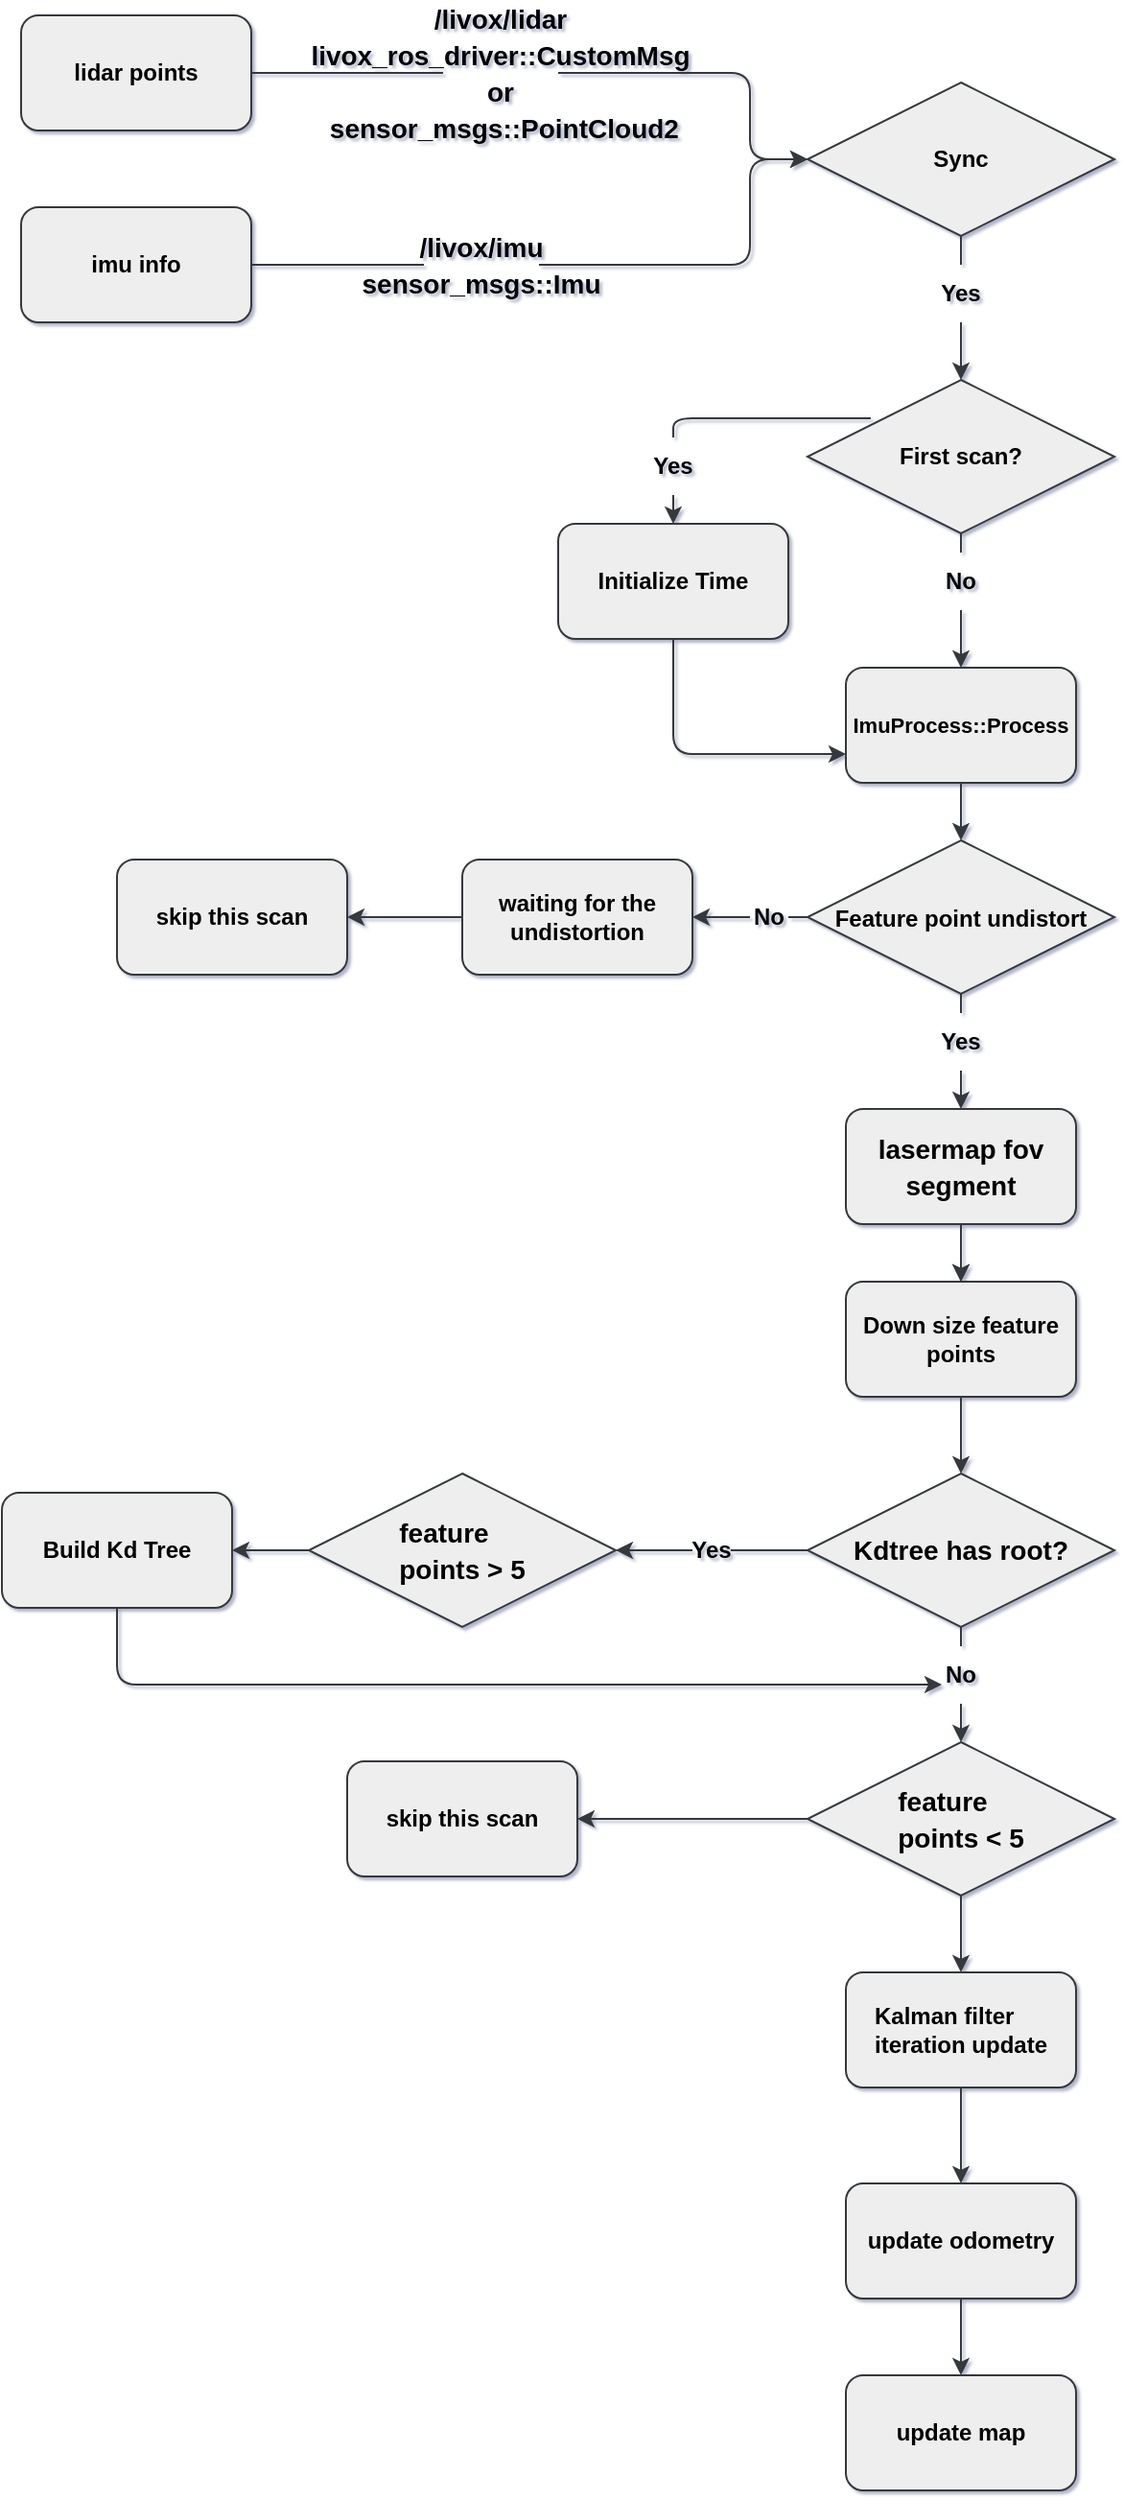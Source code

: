 <mxfile>
    <diagram id="EQDC9SN_mhumEpAl5eWC" name="Page-1">
        <mxGraphModel dx="443" dy="540" grid="0" gridSize="14" guides="1" tooltips="1" connect="1" arrows="1" fold="1" page="1" pageScale="1" pageWidth="1169" pageHeight="1654" background="#ffffff" math="0" shadow="1">
            <root>
                <mxCell id="0"/>
                <mxCell id="1" parent="0"/>
                <mxCell id="2" value="lidar points" style="rounded=1;whiteSpace=wrap;html=1;fillColor=#eeeeee;strokeColor=#36393d;fontFamily=Helvetica;labelBackgroundColor=none;fontColor=#000000;fontStyle=1;" parent="1" vertex="1">
                    <mxGeometry x="80" y="250" width="120" height="60" as="geometry"/>
                </mxCell>
                <mxCell id="3" value="imu info" style="rounded=1;whiteSpace=wrap;html=1;fillColor=#eeeeee;strokeColor=#36393d;fontFamily=Helvetica;labelBackgroundColor=none;fontColor=#000000;fontStyle=1;" parent="1" vertex="1">
                    <mxGeometry x="80" y="350" width="120" height="60" as="geometry"/>
                </mxCell>
                <mxCell id="4" value="Sync" style="rhombus;whiteSpace=wrap;html=1;fillColor=#eeeeee;strokeColor=#36393d;fontFamily=Helvetica;labelBackgroundColor=none;fontColor=#000000;fontStyle=1;" parent="1" vertex="1">
                    <mxGeometry x="490" y="285" width="160" height="80" as="geometry"/>
                </mxCell>
                <mxCell id="5" value="" style="endArrow=classic;html=1;entryX=0;entryY=0.5;entryDx=0;entryDy=0;exitX=1;exitY=0.5;exitDx=0;exitDy=0;startArrow=none;edgeStyle=orthogonalEdgeStyle;fillColor=#eeeeee;strokeColor=#36393d;fontFamily=Helvetica;fontColor=#000000;labelBackgroundColor=none;fontStyle=1;" parent="1" source="7" target="4" edge="1">
                    <mxGeometry width="50" height="50" relative="1" as="geometry">
                        <mxPoint x="220" y="290" as="sourcePoint"/>
                        <mxPoint x="270" y="240" as="targetPoint"/>
                        <Array as="points">
                            <mxPoint x="460" y="280"/>
                            <mxPoint x="460" y="325"/>
                        </Array>
                    </mxGeometry>
                </mxCell>
                <mxCell id="6" value="" style="endArrow=none;html=1;entryX=0;entryY=0.5;entryDx=0;entryDy=0;exitX=1;exitY=0.5;exitDx=0;exitDy=0;fillColor=#eeeeee;strokeColor=#36393d;fontFamily=Helvetica;fontColor=#000000;labelBackgroundColor=none;fontStyle=1;" parent="1" source="2" target="7" edge="1">
                    <mxGeometry width="50" height="50" relative="1" as="geometry">
                        <mxPoint x="230" y="280" as="sourcePoint"/>
                        <mxPoint x="320" y="280" as="targetPoint"/>
                    </mxGeometry>
                </mxCell>
                <mxCell id="7" value="&lt;div style=&quot;font-size: 14px; line-height: 19px;&quot;&gt;&lt;span style=&quot;&quot;&gt;/livox/lidar&lt;/span&gt;&lt;/div&gt;&lt;div style=&quot;font-size: 14px; line-height: 19px;&quot;&gt;&lt;div style=&quot;line-height: 19px;&quot;&gt;&lt;span style=&quot;&quot;&gt;livox_ros_driver&lt;/span&gt;::&lt;span style=&quot;&quot;&gt;CustomMsg&lt;/span&gt;&lt;/div&gt;&lt;div style=&quot;line-height: 19px;&quot;&gt;&lt;div style=&quot;line-height: 19px;&quot;&gt;&lt;span style=&quot;&quot;&gt;or&lt;/span&gt;&lt;/div&gt;&lt;div style=&quot;line-height: 19px;&quot;&gt;&lt;span style=&quot;&quot;&gt;&amp;nbsp;sensor_msgs&lt;/span&gt;::&lt;span style=&quot;&quot;&gt;PointCloud2&lt;/span&gt;&lt;/div&gt;&lt;/div&gt;&lt;/div&gt;" style="text;html=1;strokeColor=none;fillColor=none;align=center;verticalAlign=middle;whiteSpace=wrap;rounded=0;fontFamily=Helvetica;labelBackgroundColor=none;fontColor=#000000;fontStyle=1;" parent="1" vertex="1">
                    <mxGeometry x="300" y="265" width="60" height="30" as="geometry"/>
                </mxCell>
                <mxCell id="9" value="" style="endArrow=classic;html=1;startArrow=none;edgeStyle=orthogonalEdgeStyle;entryX=0;entryY=0.5;entryDx=0;entryDy=0;fillColor=#eeeeee;strokeColor=#36393d;fontFamily=Helvetica;fontColor=#000000;labelBackgroundColor=none;fontStyle=1;" parent="1" source="8" target="4" edge="1">
                    <mxGeometry width="50" height="50" relative="1" as="geometry">
                        <mxPoint x="200" y="380" as="sourcePoint"/>
                        <mxPoint x="480" y="330" as="targetPoint"/>
                        <Array as="points">
                            <mxPoint x="460" y="380"/>
                            <mxPoint x="460" y="325"/>
                        </Array>
                    </mxGeometry>
                </mxCell>
                <mxCell id="10" value="" style="endArrow=none;html=1;fillColor=#eeeeee;strokeColor=#36393d;fontFamily=Helvetica;fontColor=#000000;labelBackgroundColor=none;fontStyle=1;" parent="1" target="8" edge="1">
                    <mxGeometry width="50" height="50" relative="1" as="geometry">
                        <mxPoint x="200" y="380" as="sourcePoint"/>
                        <mxPoint x="420" y="380" as="targetPoint"/>
                    </mxGeometry>
                </mxCell>
                <mxCell id="8" value="&lt;div style=&quot;font-size: 14px; line-height: 19px;&quot;&gt;&lt;div style=&quot;line-height: 19px;&quot;&gt;&lt;span style=&quot;&quot;&gt;/livox/imu&lt;/span&gt;&lt;/div&gt;&lt;/div&gt;&lt;div style=&quot;font-size: 14px; line-height: 19px;&quot;&gt;&lt;div style=&quot;line-height: 19px;&quot;&gt;&lt;div style=&quot;line-height: 19px;&quot;&gt;&lt;span style=&quot;&quot;&gt;sensor_msgs&lt;/span&gt;::&lt;span style=&quot;&quot;&gt;Imu&lt;/span&gt;&lt;/div&gt;&lt;/div&gt;&lt;/div&gt;" style="text;html=1;strokeColor=none;fillColor=none;align=center;verticalAlign=middle;whiteSpace=wrap;rounded=0;fontFamily=Helvetica;labelBackgroundColor=none;fontColor=#000000;fontStyle=1;" parent="1" vertex="1">
                    <mxGeometry x="290" y="365" width="60" height="30" as="geometry"/>
                </mxCell>
                <mxCell id="12" value="" style="endArrow=classic;html=1;exitX=0.5;exitY=1;exitDx=0;exitDy=0;entryX=0.5;entryY=0;entryDx=0;entryDy=0;startArrow=none;fillColor=#eeeeee;strokeColor=#36393d;fontFamily=Helvetica;fontColor=#000000;labelBackgroundColor=none;fontStyle=1;" parent="1" source="14" target="16" edge="1">
                    <mxGeometry width="50" height="50" relative="1" as="geometry">
                        <mxPoint x="560" y="360" as="sourcePoint"/>
                        <mxPoint x="570" y="440" as="targetPoint"/>
                    </mxGeometry>
                </mxCell>
                <mxCell id="13" value="" style="endArrow=none;html=1;exitX=0.5;exitY=1;exitDx=0;exitDy=0;entryX=0.5;entryY=0;entryDx=0;entryDy=0;fillColor=#eeeeee;strokeColor=#36393d;fontFamily=Helvetica;fontColor=#000000;labelBackgroundColor=none;fontStyle=1;" parent="1" source="4" target="14" edge="1">
                    <mxGeometry width="50" height="50" relative="1" as="geometry">
                        <mxPoint x="570" y="365" as="sourcePoint"/>
                        <mxPoint x="570" y="440" as="targetPoint"/>
                    </mxGeometry>
                </mxCell>
                <mxCell id="14" value="Yes" style="text;html=1;strokeColor=none;fillColor=none;align=center;verticalAlign=middle;whiteSpace=wrap;rounded=0;fontFamily=Helvetica;labelBackgroundColor=none;fontColor=#000000;fontStyle=1;" parent="1" vertex="1">
                    <mxGeometry x="540" y="380" width="60" height="30" as="geometry"/>
                </mxCell>
                <mxCell id="16" value="First scan?" style="rhombus;whiteSpace=wrap;html=1;fillColor=#eeeeee;strokeColor=#36393d;fontFamily=Helvetica;labelBackgroundColor=none;fontColor=#000000;fontStyle=1;" parent="1" vertex="1">
                    <mxGeometry x="490" y="440" width="160" height="80" as="geometry"/>
                </mxCell>
                <mxCell id="21" value="" style="endArrow=classic;html=1;startArrow=none;entryX=0.5;entryY=0;entryDx=0;entryDy=0;exitX=0.5;exitY=1;exitDx=0;exitDy=0;fillColor=#eeeeee;strokeColor=#36393d;fontFamily=Helvetica;fontColor=#000000;labelBackgroundColor=none;fontStyle=1;" parent="1" source="23" target="28" edge="1">
                    <mxGeometry width="50" height="50" relative="1" as="geometry">
                        <mxPoint x="570" y="590" as="sourcePoint"/>
                        <mxPoint x="720" y="480" as="targetPoint"/>
                    </mxGeometry>
                </mxCell>
                <mxCell id="22" value="" style="endArrow=none;html=1;exitX=0.5;exitY=1;exitDx=0;exitDy=0;fillColor=#eeeeee;strokeColor=#36393d;fontFamily=Helvetica;fontColor=#000000;labelBackgroundColor=none;fontStyle=1;" parent="1" source="16" target="23" edge="1">
                    <mxGeometry width="50" height="50" relative="1" as="geometry">
                        <mxPoint x="650" y="480" as="sourcePoint"/>
                        <mxPoint x="750" y="480" as="targetPoint"/>
                    </mxGeometry>
                </mxCell>
                <mxCell id="23" value="No" style="text;html=1;strokeColor=none;fillColor=none;align=center;verticalAlign=middle;whiteSpace=wrap;rounded=0;fontFamily=Helvetica;labelBackgroundColor=none;fontColor=#000000;fontStyle=1;" parent="1" vertex="1">
                    <mxGeometry x="560" y="530" width="20" height="30" as="geometry"/>
                </mxCell>
                <mxCell id="24" value="Initialize Time" style="rounded=1;whiteSpace=wrap;html=1;fillColor=#eeeeee;strokeColor=#36393d;fontFamily=Helvetica;labelBackgroundColor=none;fontColor=#000000;fontStyle=1;" parent="1" vertex="1">
                    <mxGeometry x="360" y="515" width="120" height="60" as="geometry"/>
                </mxCell>
                <mxCell id="40" value="" style="edgeStyle=orthogonalEdgeStyle;html=1;fontSize=12;fillColor=#eeeeee;strokeColor=#36393d;fontFamily=Helvetica;fontColor=#000000;fontStyle=1;" parent="1" source="27" target="38" edge="1">
                    <mxGeometry relative="1" as="geometry"/>
                </mxCell>
                <mxCell id="27" value="&lt;div style=&quot;font-size: 14px; line-height: 19px;&quot;&gt;&lt;font&gt;lasermap fov segment&lt;/font&gt;&lt;/div&gt;" style="rounded=1;whiteSpace=wrap;html=1;fillColor=#eeeeee;strokeColor=#36393d;labelBackgroundColor=none;fontStyle=1;fontFamily=Helvetica;fontColor=#000000;" parent="1" vertex="1">
                    <mxGeometry x="510" y="820" width="120" height="60" as="geometry"/>
                </mxCell>
                <mxCell id="28" value="&lt;div style=&quot;line-height: 19px;&quot;&gt;&lt;font style=&quot;font-size: 11px;&quot;&gt;ImuProcess::Process&lt;/font&gt;&lt;/div&gt;" style="rounded=1;whiteSpace=wrap;html=1;fillColor=#eeeeee;strokeColor=#36393d;fontFamily=Helvetica;labelBackgroundColor=none;fontColor=#000000;fontStyle=1;" parent="1" vertex="1">
                    <mxGeometry x="510" y="590" width="120" height="60" as="geometry"/>
                </mxCell>
                <mxCell id="33" value="" style="endArrow=classic;html=1;exitX=0.5;exitY=1;exitDx=0;exitDy=0;entryX=0.5;entryY=0;entryDx=0;entryDy=0;edgeStyle=orthogonalEdgeStyle;startArrow=none;fillColor=#eeeeee;strokeColor=#36393d;fontFamily=Helvetica;fontColor=#000000;labelBackgroundColor=none;fontStyle=1;" parent="1" source="35" target="24" edge="1">
                    <mxGeometry width="50" height="50" relative="1" as="geometry">
                        <mxPoint x="350" y="510" as="sourcePoint"/>
                        <mxPoint x="400" y="460" as="targetPoint"/>
                    </mxGeometry>
                </mxCell>
                <mxCell id="34" value="" style="endArrow=none;html=1;exitX=0.206;exitY=0.25;exitDx=0;exitDy=0;entryX=0.5;entryY=0;entryDx=0;entryDy=0;edgeStyle=orthogonalEdgeStyle;exitPerimeter=0;fillColor=#eeeeee;strokeColor=#36393d;fontFamily=Helvetica;fontColor=#000000;labelBackgroundColor=none;fontStyle=1;" parent="1" source="16" target="35" edge="1">
                    <mxGeometry width="50" height="50" relative="1" as="geometry">
                        <mxPoint x="490" y="480" as="sourcePoint"/>
                        <mxPoint x="420" y="570" as="targetPoint"/>
                    </mxGeometry>
                </mxCell>
                <mxCell id="35" value="Yes" style="text;html=1;strokeColor=none;fillColor=none;align=center;verticalAlign=middle;whiteSpace=wrap;rounded=0;fontFamily=Helvetica;labelBackgroundColor=none;fontColor=#000000;fontStyle=1;" parent="1" vertex="1">
                    <mxGeometry x="390" y="470" width="60" height="30" as="geometry"/>
                </mxCell>
                <mxCell id="36" value="" style="endArrow=classic;html=1;exitX=0.5;exitY=1;exitDx=0;exitDy=0;entryX=0.5;entryY=0;entryDx=0;entryDy=0;fillColor=#eeeeee;strokeColor=#36393d;fontFamily=Helvetica;fontColor=#000000;fontStyle=1;" parent="1" source="28" target="49" edge="1">
                    <mxGeometry width="50" height="50" relative="1" as="geometry">
                        <mxPoint x="660" y="680" as="sourcePoint"/>
                        <mxPoint x="570" y="700" as="targetPoint"/>
                    </mxGeometry>
                </mxCell>
                <mxCell id="37" value="" style="endArrow=classic;html=1;exitX=0.5;exitY=1;exitDx=0;exitDy=0;entryX=0;entryY=0.75;entryDx=0;entryDy=0;edgeStyle=orthogonalEdgeStyle;fillColor=#eeeeee;strokeColor=#36393d;fontFamily=Helvetica;fontColor=#000000;labelBackgroundColor=none;fontStyle=1;" parent="1" source="24" target="28" edge="1">
                    <mxGeometry width="50" height="50" relative="1" as="geometry">
                        <mxPoint x="360" y="750" as="sourcePoint"/>
                        <mxPoint x="410" y="700" as="targetPoint"/>
                    </mxGeometry>
                </mxCell>
                <mxCell id="38" value="&lt;font style=&quot;font-size: 12px;&quot;&gt;Down size feature points&lt;/font&gt;" style="rounded=1;whiteSpace=wrap;html=1;fontSize=12;fillColor=#eeeeee;strokeColor=#36393d;labelBackgroundColor=none;fontStyle=1;fontFamily=Helvetica;fontColor=#000000;" parent="1" vertex="1">
                    <mxGeometry x="510" y="910" width="120" height="60" as="geometry"/>
                </mxCell>
                <mxCell id="39" value="" style="endArrow=classic;html=1;fillColor=#eeeeee;strokeColor=#36393d;fontFamily=Helvetica;fontColor=#000000;fontStyle=1;" parent="1" source="27" target="38" edge="1">
                    <mxGeometry width="50" height="50" relative="1" as="geometry">
                        <mxPoint x="569.5" y="760" as="sourcePoint"/>
                        <mxPoint x="569.5" y="810" as="targetPoint"/>
                    </mxGeometry>
                </mxCell>
                <mxCell id="42" value="&lt;div style=&quot;text-align: justify; font-size: 14px; line-height: 19px;&quot;&gt;&lt;font&gt;feature&amp;nbsp;&lt;/font&gt;&lt;/div&gt;&lt;div style=&quot;text-align: justify; font-size: 14px; line-height: 19px;&quot;&gt;&lt;font&gt;points &amp;gt; 5&lt;/font&gt;&lt;/div&gt;" style="rhombus;whiteSpace=wrap;html=1;align=center;fillColor=#eeeeee;strokeColor=#36393d;labelBackgroundColor=none;fontStyle=1;fontFamily=Helvetica;fontColor=#000000;" parent="1" vertex="1">
                    <mxGeometry x="230" y="1010" width="160" height="80" as="geometry"/>
                </mxCell>
                <mxCell id="49" value="&lt;div style=&quot;text-align: justify; font-size: 14px; line-height: 19px;&quot;&gt;&lt;span style=&quot;font-size: 12px; text-align: center;&quot;&gt;Feature point undistort&lt;/span&gt;&lt;br&gt;&lt;/div&gt;" style="rhombus;whiteSpace=wrap;html=1;align=center;fillColor=#eeeeee;strokeColor=#36393d;labelBackgroundColor=none;fontStyle=1;fontFamily=Helvetica;fontColor=#000000;" parent="1" vertex="1">
                    <mxGeometry x="490" y="680" width="160" height="80" as="geometry"/>
                </mxCell>
                <mxCell id="50" value="" style="endArrow=classic;html=1;fontSize=12;exitX=0.5;exitY=1;exitDx=0;exitDy=0;entryX=0.5;entryY=0;entryDx=0;entryDy=0;startArrow=none;fillColor=#eeeeee;strokeColor=#36393d;fontFamily=Helvetica;fontColor=#000000;fontStyle=1;" parent="1" source="53" target="27" edge="1">
                    <mxGeometry width="50" height="50" relative="1" as="geometry">
                        <mxPoint x="770" y="700" as="sourcePoint"/>
                        <mxPoint x="820" y="650" as="targetPoint"/>
                    </mxGeometry>
                </mxCell>
                <mxCell id="51" value="" style="endArrow=classic;html=1;fontSize=12;exitX=0;exitY=0.5;exitDx=0;exitDy=0;startArrow=none;fillColor=#eeeeee;strokeColor=#36393d;fontFamily=Helvetica;fontColor=#000000;fontStyle=1;" parent="1" source="56" edge="1">
                    <mxGeometry width="50" height="50" relative="1" as="geometry">
                        <mxPoint x="340" y="790" as="sourcePoint"/>
                        <mxPoint x="430" y="720" as="targetPoint"/>
                    </mxGeometry>
                </mxCell>
                <mxCell id="52" value="waiting for the undistortion" style="rounded=1;whiteSpace=wrap;html=1;fillColor=#eeeeee;strokeColor=#36393d;labelBackgroundColor=none;fontStyle=1;fontFamily=Helvetica;fontColor=#000000;" parent="1" vertex="1">
                    <mxGeometry x="310" y="690" width="120" height="60" as="geometry"/>
                </mxCell>
                <mxCell id="55" value="" style="endArrow=none;html=1;fontSize=12;exitX=0.5;exitY=1;exitDx=0;exitDy=0;entryX=0.5;entryY=0;entryDx=0;entryDy=0;fillColor=#eeeeee;strokeColor=#36393d;fontFamily=Helvetica;fontColor=#000000;fontStyle=1;" parent="1" source="49" target="53" edge="1">
                    <mxGeometry width="50" height="50" relative="1" as="geometry">
                        <mxPoint x="570" y="760" as="sourcePoint"/>
                        <mxPoint x="570" y="820" as="targetPoint"/>
                    </mxGeometry>
                </mxCell>
                <mxCell id="53" value="Yes" style="text;html=1;strokeColor=none;fillColor=none;align=center;verticalAlign=middle;whiteSpace=wrap;rounded=0;labelBackgroundColor=none;fontStyle=1;fontFamily=Helvetica;fontColor=#000000;" parent="1" vertex="1">
                    <mxGeometry x="540" y="770" width="60" height="30" as="geometry"/>
                </mxCell>
                <mxCell id="57" value="" style="endArrow=none;html=1;fontSize=12;exitX=0;exitY=0.5;exitDx=0;exitDy=0;fillColor=#eeeeee;strokeColor=#36393d;fontFamily=Helvetica;fontColor=#000000;fontStyle=1;" parent="1" source="49" target="56" edge="1">
                    <mxGeometry width="50" height="50" relative="1" as="geometry">
                        <mxPoint x="490" y="720" as="sourcePoint"/>
                        <mxPoint x="430" y="720" as="targetPoint"/>
                    </mxGeometry>
                </mxCell>
                <mxCell id="56" value="No" style="text;html=1;strokeColor=none;fillColor=none;align=center;verticalAlign=middle;whiteSpace=wrap;rounded=0;fontFamily=Helvetica;fontColor=#000000;fontStyle=1;" parent="1" vertex="1">
                    <mxGeometry x="460" y="705" width="20" height="30" as="geometry"/>
                </mxCell>
                <mxCell id="58" value="" style="endArrow=classic;html=1;exitX=0.5;exitY=1;exitDx=0;exitDy=0;entryX=0.5;entryY=0;entryDx=0;entryDy=0;fillColor=#eeeeee;strokeColor=#36393d;fontFamily=Helvetica;fontColor=#000000;fontStyle=1;" parent="1" source="38" target="65" edge="1">
                    <mxGeometry width="50" height="50" relative="1" as="geometry">
                        <mxPoint x="570" y="1060" as="sourcePoint"/>
                        <mxPoint x="489.5" y="1100" as="targetPoint"/>
                    </mxGeometry>
                </mxCell>
                <mxCell id="59" value="" style="endArrow=none;html=1;fontSize=12;exitX=0;exitY=0.5;exitDx=0;exitDy=0;startArrow=none;fillColor=#eeeeee;strokeColor=#36393d;fontFamily=Helvetica;fontColor=#000000;fontStyle=1;" parent="1" source="65" target="45" edge="1">
                    <mxGeometry width="50" height="50" relative="1" as="geometry">
                        <mxPoint x="490" y="1180" as="sourcePoint"/>
                        <mxPoint x="650" y="1190" as="targetPoint"/>
                    </mxGeometry>
                </mxCell>
                <mxCell id="66" style="edgeStyle=none;html=1;entryX=1;entryY=0.5;entryDx=0;entryDy=0;fillColor=#eeeeee;strokeColor=#36393d;fontFamily=Helvetica;fontColor=#000000;fontStyle=1;" parent="1" source="45" target="42" edge="1">
                    <mxGeometry relative="1" as="geometry"/>
                </mxCell>
                <mxCell id="45" value="Yes" style="text;html=1;strokeColor=none;fillColor=none;align=center;verticalAlign=middle;whiteSpace=wrap;rounded=0;labelBackgroundColor=none;fontStyle=1;fontFamily=Helvetica;fontColor=#000000;" parent="1" vertex="1">
                    <mxGeometry x="430" y="1035" width="20" height="30" as="geometry"/>
                </mxCell>
                <mxCell id="61" value="&lt;div style=&quot;text-align: justify; font-size: 14px; line-height: 19px;&quot;&gt;&lt;span style=&quot;&quot;&gt;feature&amp;nbsp;&lt;/span&gt;&lt;/div&gt;&lt;div style=&quot;text-align: justify; font-size: 14px; line-height: 19px;&quot;&gt;&lt;span style=&quot;&quot;&gt;points &amp;lt; 5&lt;/span&gt;&lt;/div&gt;" style="rhombus;whiteSpace=wrap;html=1;align=center;fillColor=#eeeeee;strokeColor=#36393d;labelBackgroundColor=none;fontStyle=1;fontFamily=Helvetica;fontColor=#000000;" parent="1" vertex="1">
                    <mxGeometry x="490" y="1150" width="160" height="80" as="geometry"/>
                </mxCell>
                <mxCell id="62" value="Build Kd Tree" style="rounded=1;whiteSpace=wrap;html=1;labelBackgroundColor=none;fontSize=12;fillColor=#eeeeee;strokeColor=#36393d;fontStyle=1;fontFamily=Helvetica;fontColor=#000000;" parent="1" vertex="1">
                    <mxGeometry x="70" y="1020" width="120" height="60" as="geometry"/>
                </mxCell>
                <mxCell id="63" value="" style="endArrow=classic;html=1;entryX=1;entryY=0.5;entryDx=0;entryDy=0;exitX=0;exitY=0.5;exitDx=0;exitDy=0;fillColor=#eeeeee;strokeColor=#36393d;fontFamily=Helvetica;fontColor=#000000;fontStyle=1;" parent="1" source="42" target="62" edge="1">
                    <mxGeometry width="50" height="50" relative="1" as="geometry">
                        <mxPoint x="310" y="1010" as="sourcePoint"/>
                        <mxPoint x="310" y="900" as="targetPoint"/>
                    </mxGeometry>
                </mxCell>
                <mxCell id="65" value="&lt;div style=&quot;text-align: justify; font-size: 14px; line-height: 19px;&quot;&gt;&lt;font&gt;Kdtree has root?&lt;/font&gt;&lt;/div&gt;" style="rhombus;whiteSpace=wrap;html=1;align=center;fillColor=#eeeeee;strokeColor=#36393d;labelBackgroundColor=none;fontStyle=1;fontFamily=Helvetica;fontColor=#000000;" parent="1" vertex="1">
                    <mxGeometry x="490" y="1010" width="160" height="80" as="geometry"/>
                </mxCell>
                <mxCell id="67" value="" style="endArrow=classic;html=1;exitX=0.5;exitY=1;exitDx=0;exitDy=0;entryX=0.5;entryY=0;entryDx=0;entryDy=0;startArrow=none;fillColor=#eeeeee;strokeColor=#36393d;fontFamily=Helvetica;fontColor=#000000;fontStyle=1;" parent="1" source="69" target="61" edge="1">
                    <mxGeometry width="50" height="50" relative="1" as="geometry">
                        <mxPoint x="580" y="980" as="sourcePoint"/>
                        <mxPoint x="570" y="1150" as="targetPoint"/>
                    </mxGeometry>
                </mxCell>
                <mxCell id="70" value="" style="endArrow=none;html=1;exitX=0.5;exitY=1;exitDx=0;exitDy=0;entryX=0.5;entryY=0;entryDx=0;entryDy=0;fillColor=#eeeeee;strokeColor=#36393d;fontFamily=Helvetica;fontColor=#000000;fontStyle=1;" parent="1" source="65" target="69" edge="1">
                    <mxGeometry width="50" height="50" relative="1" as="geometry">
                        <mxPoint x="570" y="1090" as="sourcePoint"/>
                        <mxPoint x="570" y="1150" as="targetPoint"/>
                    </mxGeometry>
                </mxCell>
                <mxCell id="69" value="No" style="text;html=1;strokeColor=none;fillColor=none;align=center;verticalAlign=middle;whiteSpace=wrap;rounded=0;fontFamily=Helvetica;fontColor=#000000;fontStyle=1;" parent="1" vertex="1">
                    <mxGeometry x="560" y="1100" width="20" height="30" as="geometry"/>
                </mxCell>
                <mxCell id="71" value="" style="endArrow=classic;html=1;exitX=0;exitY=0.5;exitDx=0;exitDy=0;entryX=1;entryY=0.5;entryDx=0;entryDy=0;fillColor=#eeeeee;strokeColor=#36393d;fontFamily=Helvetica;fontColor=#000000;fontStyle=1;" parent="1" source="61" target="72" edge="1">
                    <mxGeometry width="50" height="50" relative="1" as="geometry">
                        <mxPoint x="670" y="1300" as="sourcePoint"/>
                        <mxPoint x="360" y="1240" as="targetPoint"/>
                    </mxGeometry>
                </mxCell>
                <mxCell id="72" value="skip this scan" style="rounded=1;whiteSpace=wrap;html=1;labelBackgroundColor=none;fontSize=12;fillColor=#eeeeee;strokeColor=#36393d;fontStyle=1;fontFamily=Helvetica;fontColor=#000000;" parent="1" vertex="1">
                    <mxGeometry x="250" y="1160" width="120" height="60" as="geometry"/>
                </mxCell>
                <mxCell id="74" value="" style="endArrow=classic;html=1;exitX=0.5;exitY=1;exitDx=0;exitDy=0;edgeStyle=orthogonalEdgeStyle;fillColor=#eeeeee;strokeColor=#36393d;fontFamily=Helvetica;fontColor=#000000;fontStyle=1;" parent="1" source="62" target="69" edge="1">
                    <mxGeometry width="50" height="50" relative="1" as="geometry">
                        <mxPoint x="130" y="1180" as="sourcePoint"/>
                        <mxPoint x="180" y="1130" as="targetPoint"/>
                        <Array as="points">
                            <mxPoint x="130" y="1120"/>
                        </Array>
                    </mxGeometry>
                </mxCell>
                <mxCell id="75" value="skip this scan" style="rounded=1;whiteSpace=wrap;html=1;labelBackgroundColor=none;fontSize=12;fillColor=#eeeeee;strokeColor=#36393d;fontStyle=1;fontFamily=Helvetica;fontColor=#000000;" parent="1" vertex="1">
                    <mxGeometry x="130" y="690" width="120" height="60" as="geometry"/>
                </mxCell>
                <mxCell id="76" value="" style="endArrow=classic;html=1;exitX=0;exitY=0.5;exitDx=0;exitDy=0;entryX=1;entryY=0.5;entryDx=0;entryDy=0;fillColor=#eeeeee;strokeColor=#36393d;fontFamily=Helvetica;fontColor=#000000;fontStyle=1;" parent="1" source="52" target="75" edge="1">
                    <mxGeometry width="50" height="50" relative="1" as="geometry">
                        <mxPoint x="320" y="870" as="sourcePoint"/>
                        <mxPoint x="370" y="820" as="targetPoint"/>
                    </mxGeometry>
                </mxCell>
                <mxCell id="77" value="&lt;div class=&quot;tw-data-text tw-text-large tw-ta&quot; data-placeholder=&quot;Translation&quot; id=&quot;tw-target-text&quot; style=&quot;text-align:left&quot; aria-label=&quot;Translated text&quot; data-ved=&quot;2ahUKEwio08nkw8GHAxUnk4kEHd-EDbEQ3ewLegQIBRAT&quot; dir=&quot;ltr&quot;&gt;&lt;span lang=&quot;en&quot; class=&quot;Y2IQFc&quot;&gt;Kalman filter &lt;/span&gt;&lt;/div&gt;&lt;div class=&quot;tw-data-text tw-text-large tw-ta&quot; data-placeholder=&quot;Translation&quot; id=&quot;tw-target-text&quot; style=&quot;text-align:left&quot; aria-label=&quot;Translated text&quot; data-ved=&quot;2ahUKEwio08nkw8GHAxUnk4kEHd-EDbEQ3ewLegQIBRAT&quot; dir=&quot;ltr&quot;&gt;&lt;span lang=&quot;en&quot; class=&quot;Y2IQFc&quot;&gt;iteration update&lt;/span&gt;&lt;/div&gt;" style="rounded=1;whiteSpace=wrap;html=1;fillColor=#eeeeee;strokeColor=#36393d;labelBackgroundColor=none;fontStyle=1;fontFamily=Helvetica;fontColor=#000000;" parent="1" vertex="1">
                    <mxGeometry x="510" y="1270" width="120" height="60" as="geometry"/>
                </mxCell>
                <mxCell id="78" value="" style="endArrow=classic;html=1;exitX=0.5;exitY=1;exitDx=0;exitDy=0;entryX=0.5;entryY=0;entryDx=0;entryDy=0;fillColor=#eeeeee;strokeColor=#36393d;fontFamily=Helvetica;fontColor=#000000;fontStyle=1;" parent="1" source="61" target="77" edge="1">
                    <mxGeometry width="50" height="50" relative="1" as="geometry">
                        <mxPoint x="700" y="1240" as="sourcePoint"/>
                        <mxPoint x="750" y="1190" as="targetPoint"/>
                    </mxGeometry>
                </mxCell>
                <mxCell id="79" value="update odometry" style="rounded=1;whiteSpace=wrap;html=1;fillColor=#eeeeee;strokeColor=#36393d;labelBackgroundColor=none;fontStyle=1;fontFamily=Helvetica;fontColor=#000000;" parent="1" vertex="1">
                    <mxGeometry x="510" y="1380" width="120" height="60" as="geometry"/>
                </mxCell>
                <mxCell id="80" value="" style="endArrow=classic;html=1;exitX=0.5;exitY=1;exitDx=0;exitDy=0;entryX=0.5;entryY=0;entryDx=0;entryDy=0;fillColor=#eeeeee;strokeColor=#36393d;fontFamily=Helvetica;fontColor=#000000;fontStyle=1;" parent="1" source="77" target="79" edge="1">
                    <mxGeometry width="50" height="50" relative="1" as="geometry">
                        <mxPoint x="700" y="1370" as="sourcePoint"/>
                        <mxPoint x="750" y="1320" as="targetPoint"/>
                    </mxGeometry>
                </mxCell>
                <mxCell id="81" value="update map" style="rounded=1;whiteSpace=wrap;html=1;fillColor=#eeeeee;strokeColor=#36393d;labelBackgroundColor=none;fontStyle=1;fontFamily=Helvetica;fontColor=#000000;" parent="1" vertex="1">
                    <mxGeometry x="510" y="1480" width="120" height="60" as="geometry"/>
                </mxCell>
                <mxCell id="82" value="" style="endArrow=classic;html=1;exitX=0.5;exitY=1;exitDx=0;exitDy=0;entryX=0.5;entryY=0;entryDx=0;entryDy=0;fillColor=#eeeeee;strokeColor=#36393d;fontFamily=Helvetica;fontColor=#000000;fontStyle=1;" parent="1" source="79" target="81" edge="1">
                    <mxGeometry width="50" height="50" relative="1" as="geometry">
                        <mxPoint x="710" y="1490" as="sourcePoint"/>
                        <mxPoint x="760" y="1440" as="targetPoint"/>
                    </mxGeometry>
                </mxCell>
            </root>
        </mxGraphModel>
    </diagram>
</mxfile>